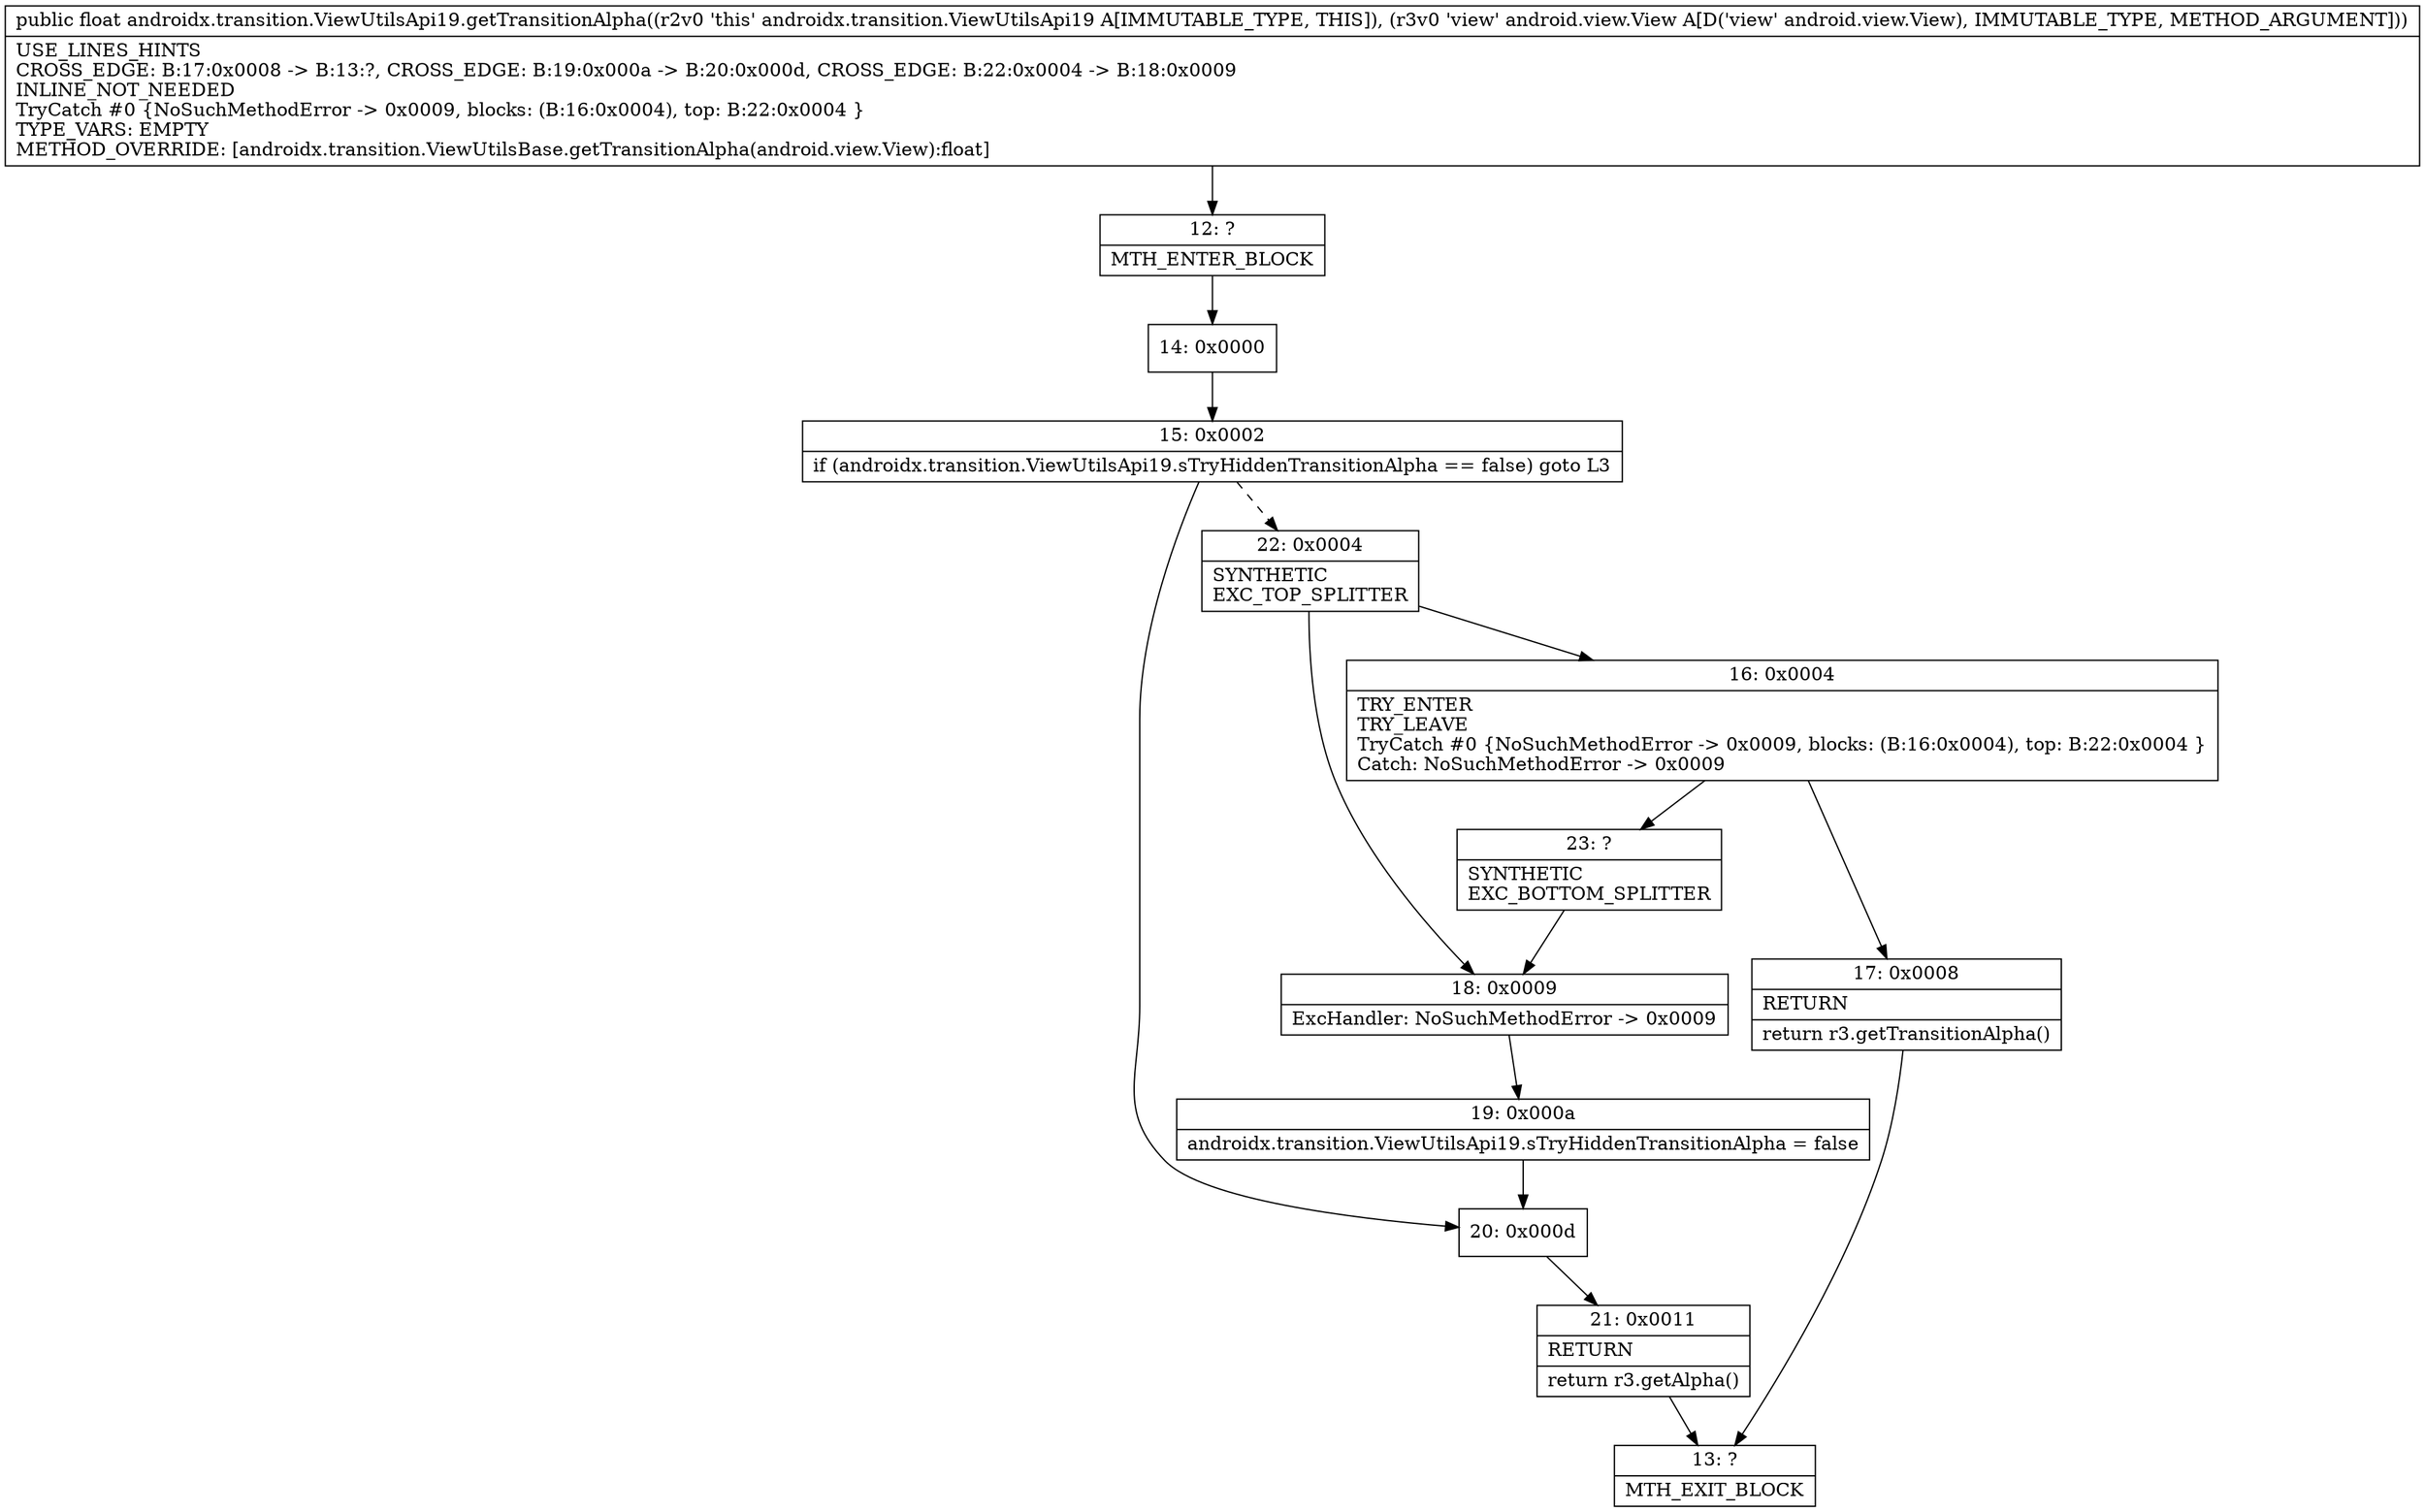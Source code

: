 digraph "CFG forandroidx.transition.ViewUtilsApi19.getTransitionAlpha(Landroid\/view\/View;)F" {
Node_12 [shape=record,label="{12\:\ ?|MTH_ENTER_BLOCK\l}"];
Node_14 [shape=record,label="{14\:\ 0x0000}"];
Node_15 [shape=record,label="{15\:\ 0x0002|if (androidx.transition.ViewUtilsApi19.sTryHiddenTransitionAlpha == false) goto L3\l}"];
Node_20 [shape=record,label="{20\:\ 0x000d}"];
Node_21 [shape=record,label="{21\:\ 0x0011|RETURN\l|return r3.getAlpha()\l}"];
Node_13 [shape=record,label="{13\:\ ?|MTH_EXIT_BLOCK\l}"];
Node_22 [shape=record,label="{22\:\ 0x0004|SYNTHETIC\lEXC_TOP_SPLITTER\l}"];
Node_16 [shape=record,label="{16\:\ 0x0004|TRY_ENTER\lTRY_LEAVE\lTryCatch #0 \{NoSuchMethodError \-\> 0x0009, blocks: (B:16:0x0004), top: B:22:0x0004 \}\lCatch: NoSuchMethodError \-\> 0x0009\l}"];
Node_17 [shape=record,label="{17\:\ 0x0008|RETURN\l|return r3.getTransitionAlpha()\l}"];
Node_23 [shape=record,label="{23\:\ ?|SYNTHETIC\lEXC_BOTTOM_SPLITTER\l}"];
Node_18 [shape=record,label="{18\:\ 0x0009|ExcHandler: NoSuchMethodError \-\> 0x0009\l}"];
Node_19 [shape=record,label="{19\:\ 0x000a|androidx.transition.ViewUtilsApi19.sTryHiddenTransitionAlpha = false\l}"];
MethodNode[shape=record,label="{public float androidx.transition.ViewUtilsApi19.getTransitionAlpha((r2v0 'this' androidx.transition.ViewUtilsApi19 A[IMMUTABLE_TYPE, THIS]), (r3v0 'view' android.view.View A[D('view' android.view.View), IMMUTABLE_TYPE, METHOD_ARGUMENT]))  | USE_LINES_HINTS\lCROSS_EDGE: B:17:0x0008 \-\> B:13:?, CROSS_EDGE: B:19:0x000a \-\> B:20:0x000d, CROSS_EDGE: B:22:0x0004 \-\> B:18:0x0009\lINLINE_NOT_NEEDED\lTryCatch #0 \{NoSuchMethodError \-\> 0x0009, blocks: (B:16:0x0004), top: B:22:0x0004 \}\lTYPE_VARS: EMPTY\lMETHOD_OVERRIDE: [androidx.transition.ViewUtilsBase.getTransitionAlpha(android.view.View):float]\l}"];
MethodNode -> Node_12;Node_12 -> Node_14;
Node_14 -> Node_15;
Node_15 -> Node_20;
Node_15 -> Node_22[style=dashed];
Node_20 -> Node_21;
Node_21 -> Node_13;
Node_22 -> Node_16;
Node_22 -> Node_18;
Node_16 -> Node_17;
Node_16 -> Node_23;
Node_17 -> Node_13;
Node_23 -> Node_18;
Node_18 -> Node_19;
Node_19 -> Node_20;
}

